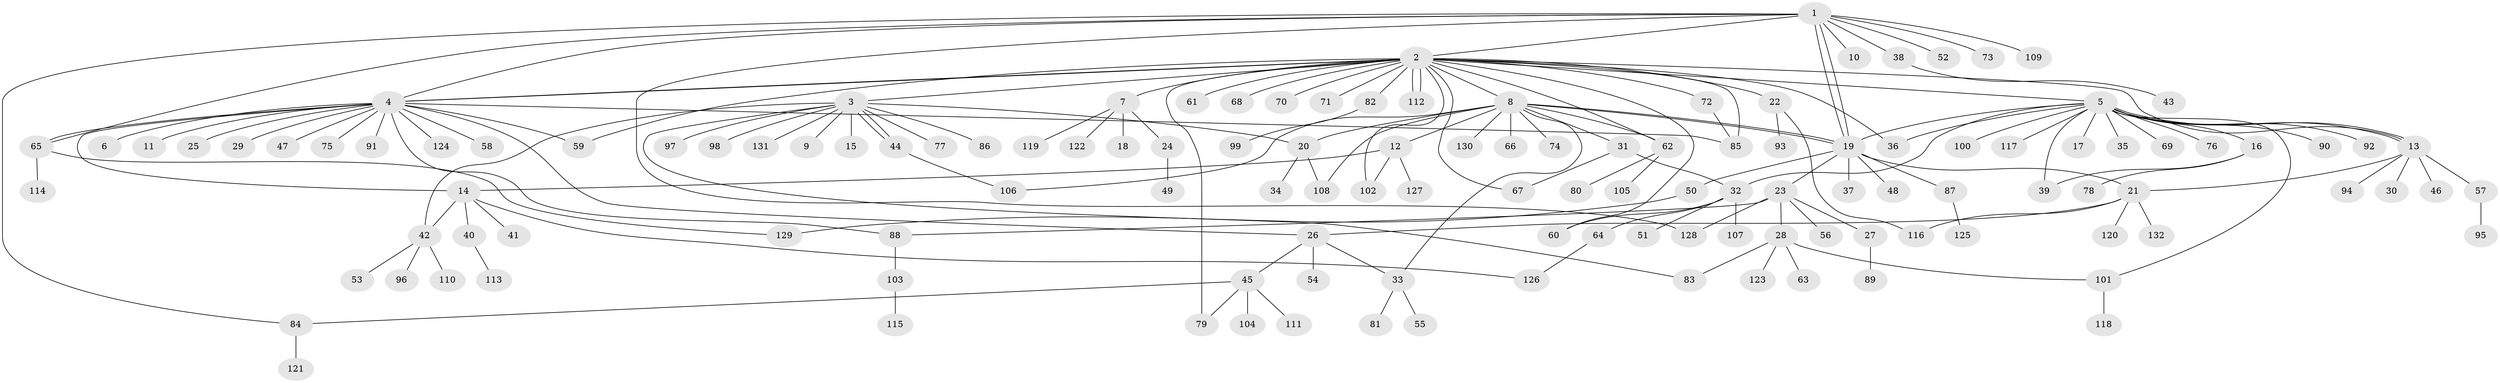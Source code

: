 // coarse degree distribution, {10: 0.015151515151515152, 16: 0.015151515151515152, 11: 0.015151515151515152, 7: 0.015151515151515152, 8: 0.030303030303030304, 4: 0.09090909090909091, 9: 0.015151515151515152, 1: 0.3939393939393939, 3: 0.13636363636363635, 6: 0.015151515151515152, 5: 0.030303030303030304, 2: 0.22727272727272727}
// Generated by graph-tools (version 1.1) at 2025/50/03/04/25 22:50:42]
// undirected, 132 vertices, 169 edges
graph export_dot {
  node [color=gray90,style=filled];
  1;
  2;
  3;
  4;
  5;
  6;
  7;
  8;
  9;
  10;
  11;
  12;
  13;
  14;
  15;
  16;
  17;
  18;
  19;
  20;
  21;
  22;
  23;
  24;
  25;
  26;
  27;
  28;
  29;
  30;
  31;
  32;
  33;
  34;
  35;
  36;
  37;
  38;
  39;
  40;
  41;
  42;
  43;
  44;
  45;
  46;
  47;
  48;
  49;
  50;
  51;
  52;
  53;
  54;
  55;
  56;
  57;
  58;
  59;
  60;
  61;
  62;
  63;
  64;
  65;
  66;
  67;
  68;
  69;
  70;
  71;
  72;
  73;
  74;
  75;
  76;
  77;
  78;
  79;
  80;
  81;
  82;
  83;
  84;
  85;
  86;
  87;
  88;
  89;
  90;
  91;
  92;
  93;
  94;
  95;
  96;
  97;
  98;
  99;
  100;
  101;
  102;
  103;
  104;
  105;
  106;
  107;
  108;
  109;
  110;
  111;
  112;
  113;
  114;
  115;
  116;
  117;
  118;
  119;
  120;
  121;
  122;
  123;
  124;
  125;
  126;
  127;
  128;
  129;
  130;
  131;
  132;
  1 -- 2;
  1 -- 4;
  1 -- 10;
  1 -- 19;
  1 -- 19;
  1 -- 38;
  1 -- 52;
  1 -- 65;
  1 -- 73;
  1 -- 84;
  1 -- 109;
  1 -- 128;
  2 -- 3;
  2 -- 4;
  2 -- 4;
  2 -- 5;
  2 -- 7;
  2 -- 8;
  2 -- 13;
  2 -- 22;
  2 -- 36;
  2 -- 59;
  2 -- 60;
  2 -- 61;
  2 -- 62;
  2 -- 67;
  2 -- 68;
  2 -- 70;
  2 -- 71;
  2 -- 72;
  2 -- 79;
  2 -- 82;
  2 -- 85;
  2 -- 102;
  2 -- 112;
  2 -- 112;
  3 -- 9;
  3 -- 15;
  3 -- 20;
  3 -- 42;
  3 -- 44;
  3 -- 44;
  3 -- 77;
  3 -- 83;
  3 -- 86;
  3 -- 97;
  3 -- 98;
  3 -- 131;
  4 -- 6;
  4 -- 11;
  4 -- 14;
  4 -- 25;
  4 -- 26;
  4 -- 29;
  4 -- 47;
  4 -- 58;
  4 -- 59;
  4 -- 65;
  4 -- 75;
  4 -- 85;
  4 -- 88;
  4 -- 91;
  4 -- 124;
  5 -- 13;
  5 -- 13;
  5 -- 16;
  5 -- 17;
  5 -- 19;
  5 -- 32;
  5 -- 35;
  5 -- 36;
  5 -- 39;
  5 -- 69;
  5 -- 76;
  5 -- 90;
  5 -- 92;
  5 -- 100;
  5 -- 101;
  5 -- 117;
  7 -- 18;
  7 -- 24;
  7 -- 119;
  7 -- 122;
  8 -- 12;
  8 -- 19;
  8 -- 19;
  8 -- 20;
  8 -- 31;
  8 -- 33;
  8 -- 62;
  8 -- 66;
  8 -- 74;
  8 -- 106;
  8 -- 108;
  8 -- 130;
  12 -- 14;
  12 -- 102;
  12 -- 127;
  13 -- 21;
  13 -- 30;
  13 -- 46;
  13 -- 57;
  13 -- 94;
  14 -- 40;
  14 -- 41;
  14 -- 42;
  14 -- 126;
  16 -- 39;
  16 -- 78;
  19 -- 21;
  19 -- 23;
  19 -- 37;
  19 -- 48;
  19 -- 50;
  19 -- 87;
  20 -- 34;
  20 -- 108;
  21 -- 26;
  21 -- 116;
  21 -- 120;
  21 -- 132;
  22 -- 93;
  22 -- 116;
  23 -- 27;
  23 -- 28;
  23 -- 56;
  23 -- 88;
  23 -- 128;
  24 -- 49;
  26 -- 33;
  26 -- 45;
  26 -- 54;
  27 -- 89;
  28 -- 63;
  28 -- 83;
  28 -- 101;
  28 -- 123;
  31 -- 32;
  31 -- 67;
  32 -- 51;
  32 -- 60;
  32 -- 64;
  32 -- 107;
  33 -- 55;
  33 -- 81;
  38 -- 43;
  40 -- 113;
  42 -- 53;
  42 -- 96;
  42 -- 110;
  44 -- 106;
  45 -- 79;
  45 -- 84;
  45 -- 104;
  45 -- 111;
  50 -- 129;
  57 -- 95;
  62 -- 80;
  62 -- 105;
  64 -- 126;
  65 -- 114;
  65 -- 129;
  72 -- 85;
  82 -- 99;
  84 -- 121;
  87 -- 125;
  88 -- 103;
  101 -- 118;
  103 -- 115;
}
